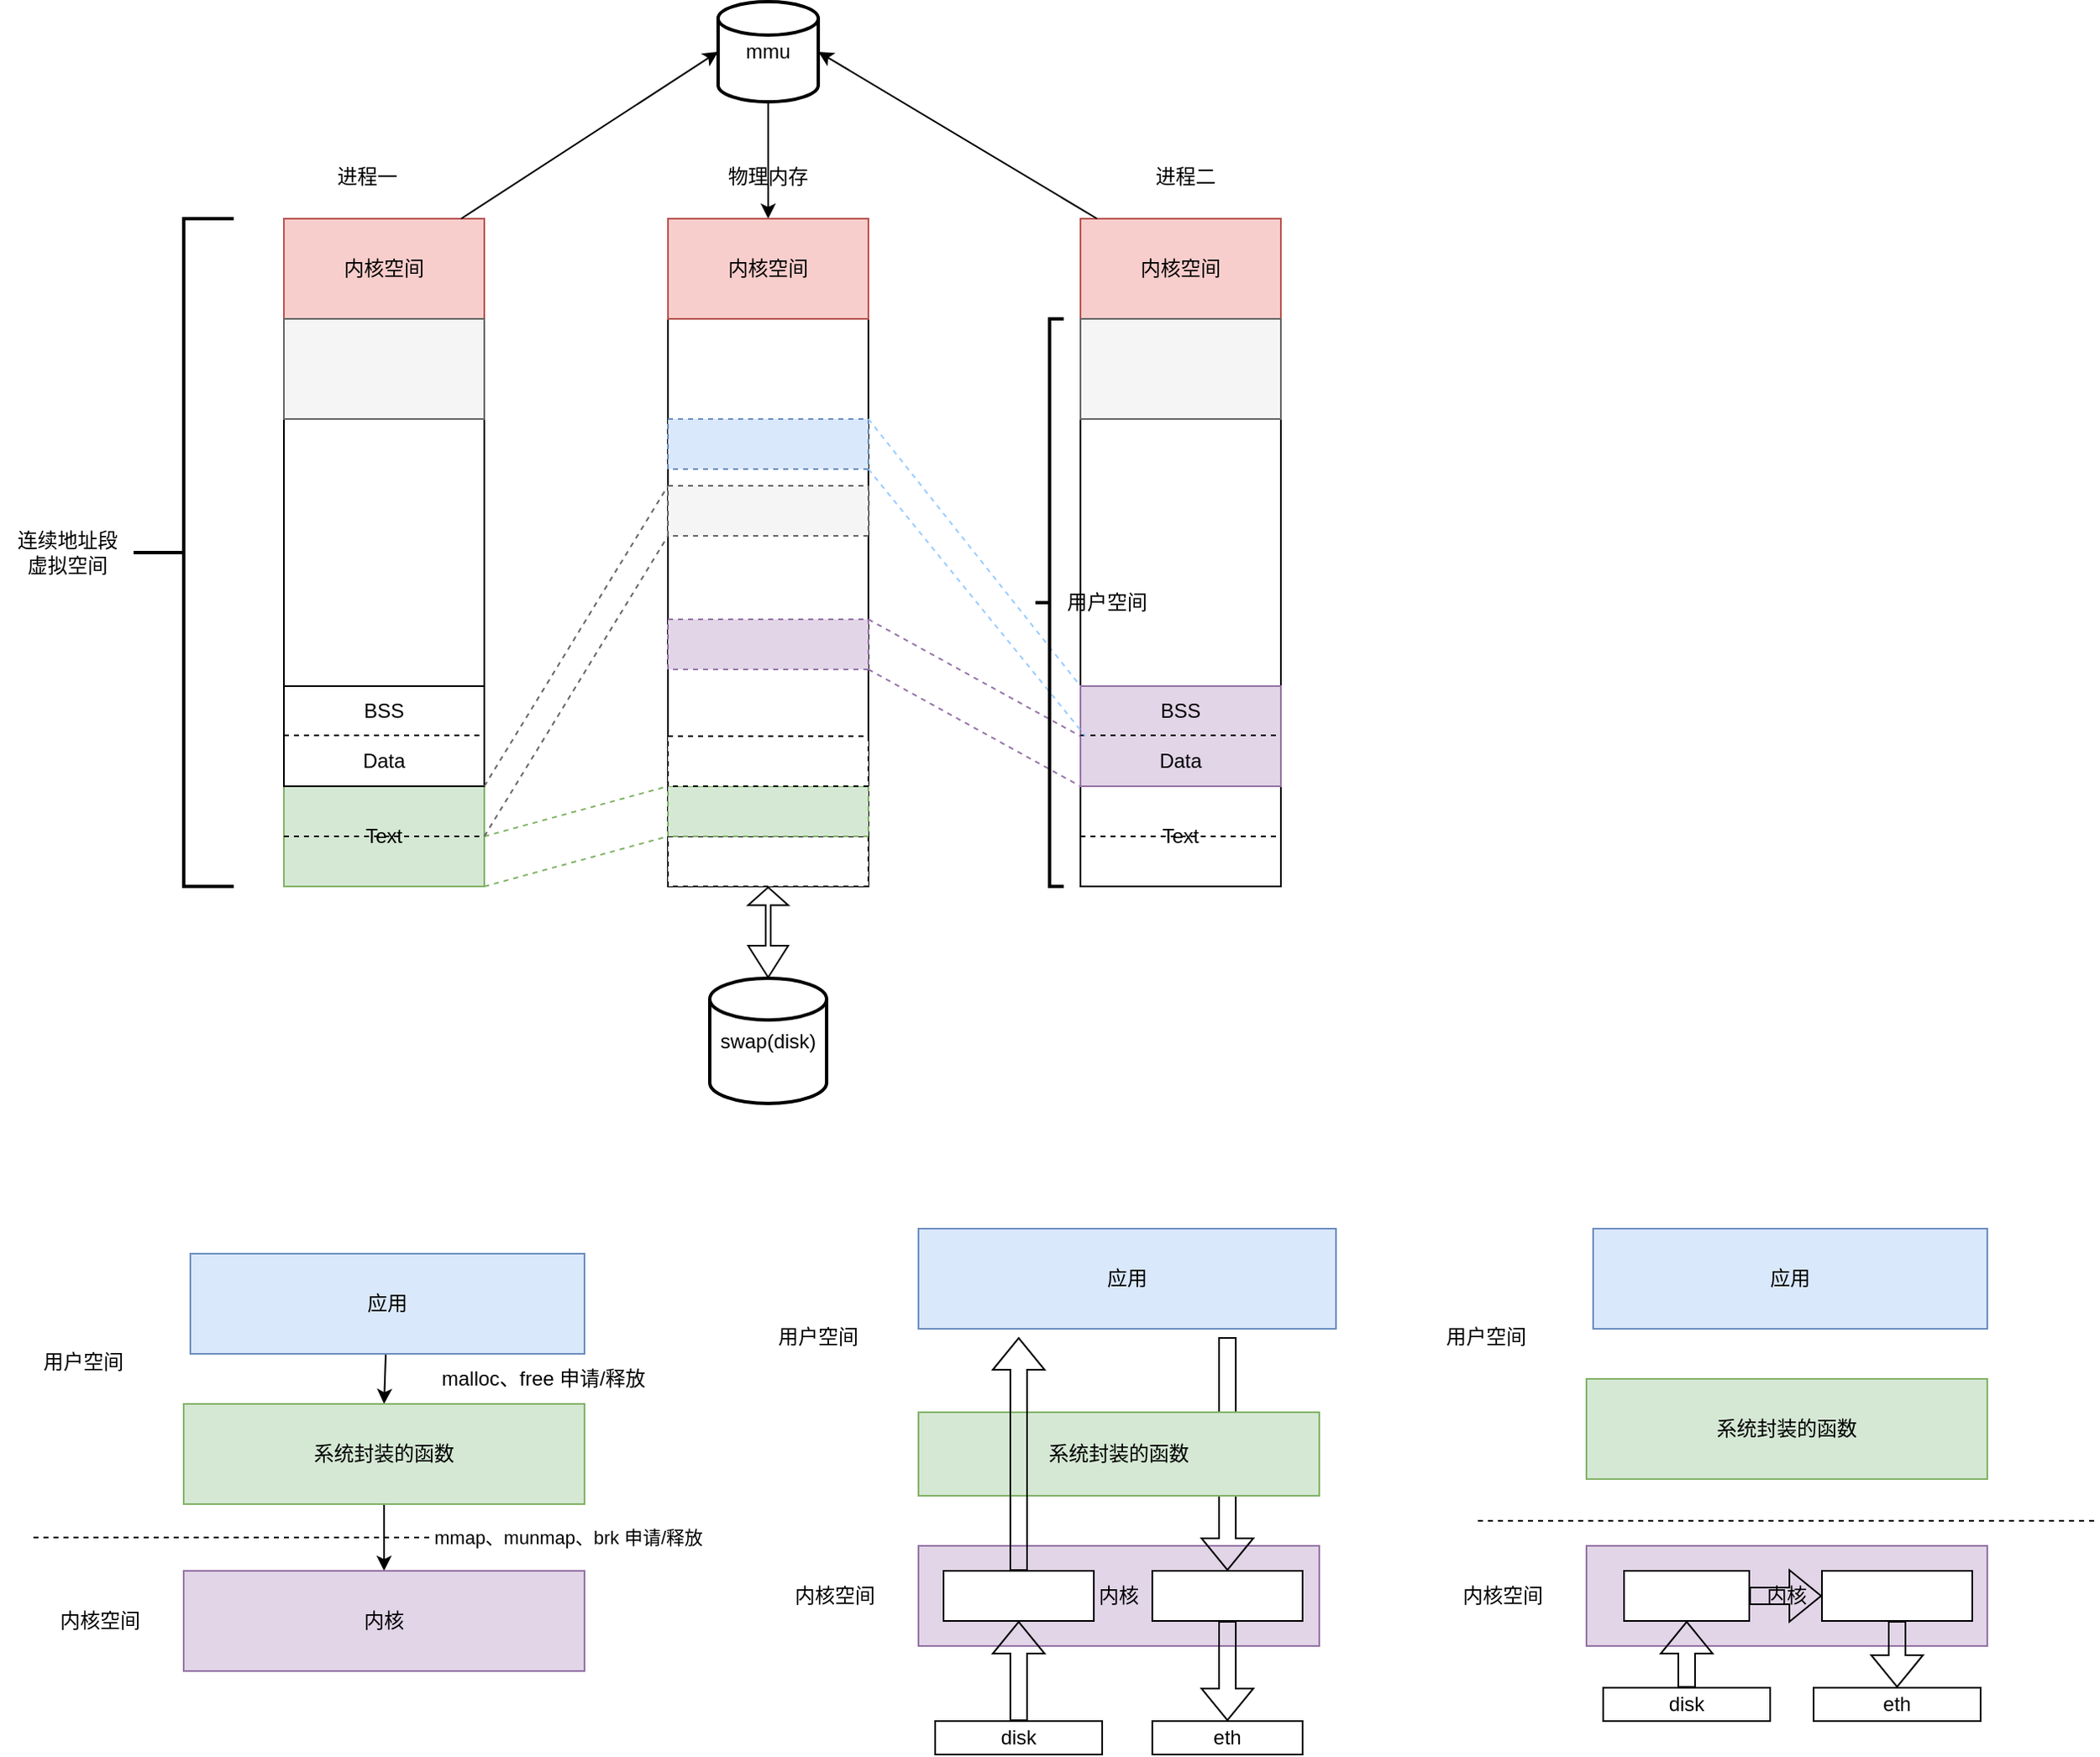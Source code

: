 <mxfile version="26.0.4">
  <diagram name="第 1 页" id="RbE0zZEDlsMbj9A2anAU">
    <mxGraphModel dx="968" dy="1741" grid="1" gridSize="10" guides="1" tooltips="1" connect="1" arrows="1" fold="1" page="1" pageScale="1" pageWidth="827" pageHeight="1169" math="0" shadow="0">
      <root>
        <mxCell id="0" />
        <mxCell id="1" parent="0" />
        <mxCell id="9y9Copx7se7E2T3DfJLC-24" value="内核" style="rounded=0;whiteSpace=wrap;html=1;fillColor=#e1d5e7;strokeColor=#9673a6;" vertex="1" parent="1">
          <mxGeometry x="610" y="895" width="240" height="60" as="geometry" />
        </mxCell>
        <mxCell id="zzDzum1lHBQrz0rzf7VX-42" value="" style="rounded=0;whiteSpace=wrap;html=1;" parent="1" vertex="1">
          <mxGeometry x="460" y="160" width="120" height="340" as="geometry" />
        </mxCell>
        <mxCell id="zzDzum1lHBQrz0rzf7VX-5" value="内核空间" style="rounded=0;whiteSpace=wrap;html=1;fillColor=#f8cecc;strokeColor=#b85450;" parent="1" vertex="1">
          <mxGeometry x="230" y="100" width="120" height="60" as="geometry" />
        </mxCell>
        <mxCell id="zzDzum1lHBQrz0rzf7VX-4" value="" style="rounded=0;whiteSpace=wrap;html=1;" parent="1" vertex="1">
          <mxGeometry x="230" y="220" width="120" height="160" as="geometry" />
        </mxCell>
        <mxCell id="zzDzum1lHBQrz0rzf7VX-14" value="" style="rounded=0;whiteSpace=wrap;html=1;dashed=1;" parent="1" vertex="1">
          <mxGeometry x="460" y="470" width="120" height="30" as="geometry" />
        </mxCell>
        <mxCell id="zzDzum1lHBQrz0rzf7VX-15" value="" style="rounded=0;whiteSpace=wrap;html=1;dashed=1;fillColor=#d5e8d4;strokeColor=#82b366;" parent="1" vertex="1">
          <mxGeometry x="460" y="440" width="120" height="30" as="geometry" />
        </mxCell>
        <mxCell id="zzDzum1lHBQrz0rzf7VX-16" value="" style="rounded=0;whiteSpace=wrap;html=1;dashed=1;" parent="1" vertex="1">
          <mxGeometry x="460" y="410" width="120" height="30" as="geometry" />
        </mxCell>
        <mxCell id="zzDzum1lHBQrz0rzf7VX-18" value="" style="endArrow=none;dashed=1;html=1;rounded=0;exitX=1;exitY=0.5;exitDx=0;exitDy=0;entryX=0;entryY=1;entryDx=0;entryDy=0;fillColor=#d5e8d4;strokeColor=#82b366;" parent="1" target="zzDzum1lHBQrz0rzf7VX-16" edge="1">
          <mxGeometry width="50" height="50" relative="1" as="geometry">
            <mxPoint x="350" y="470" as="sourcePoint" />
            <mxPoint x="550" y="300" as="targetPoint" />
          </mxGeometry>
        </mxCell>
        <mxCell id="zzDzum1lHBQrz0rzf7VX-19" value="" style="endArrow=none;dashed=1;html=1;rounded=0;exitX=1;exitY=1;exitDx=0;exitDy=0;entryX=0;entryY=1;entryDx=0;entryDy=0;fillColor=#d5e8d4;strokeColor=#82b366;" parent="1" target="zzDzum1lHBQrz0rzf7VX-15" edge="1">
          <mxGeometry width="50" height="50" relative="1" as="geometry">
            <mxPoint x="350" y="500" as="sourcePoint" />
            <mxPoint x="470" y="450" as="targetPoint" />
          </mxGeometry>
        </mxCell>
        <mxCell id="zzDzum1lHBQrz0rzf7VX-28" value="Text" style="rounded=0;whiteSpace=wrap;html=1;fillColor=#d5e8d4;strokeColor=#82b366;" parent="1" vertex="1">
          <mxGeometry x="230" y="440" width="120" height="60" as="geometry" />
        </mxCell>
        <mxCell id="zzDzum1lHBQrz0rzf7VX-36" value="" style="endArrow=none;dashed=1;html=1;strokeWidth=1;rounded=0;exitX=0;exitY=0.5;exitDx=0;exitDy=0;entryX=1;entryY=0.5;entryDx=0;entryDy=0;" parent="1" source="zzDzum1lHBQrz0rzf7VX-28" target="zzDzum1lHBQrz0rzf7VX-28" edge="1">
          <mxGeometry width="50" height="50" relative="1" as="geometry">
            <mxPoint x="470" y="350" as="sourcePoint" />
            <mxPoint x="520" y="300" as="targetPoint" />
          </mxGeometry>
        </mxCell>
        <mxCell id="zzDzum1lHBQrz0rzf7VX-37" value="" style="rounded=0;whiteSpace=wrap;html=1;" parent="1" vertex="1">
          <mxGeometry x="230" y="380" width="120" height="60" as="geometry" />
        </mxCell>
        <mxCell id="zzDzum1lHBQrz0rzf7VX-38" value="" style="endArrow=none;dashed=1;html=1;strokeWidth=1;rounded=0;exitX=0;exitY=0.5;exitDx=0;exitDy=0;entryX=1;entryY=0.5;entryDx=0;entryDy=0;" parent="1" edge="1">
          <mxGeometry width="50" height="50" relative="1" as="geometry">
            <mxPoint x="230" y="409.5" as="sourcePoint" />
            <mxPoint x="350" y="409.5" as="targetPoint" />
          </mxGeometry>
        </mxCell>
        <mxCell id="zzDzum1lHBQrz0rzf7VX-40" value="Data" style="text;html=1;align=center;verticalAlign=middle;whiteSpace=wrap;rounded=0;" parent="1" vertex="1">
          <mxGeometry x="260" y="410" width="60" height="30" as="geometry" />
        </mxCell>
        <mxCell id="zzDzum1lHBQrz0rzf7VX-41" value="BSS" style="text;html=1;align=center;verticalAlign=middle;whiteSpace=wrap;rounded=0;" parent="1" vertex="1">
          <mxGeometry x="260" y="380" width="60" height="30" as="geometry" />
        </mxCell>
        <mxCell id="zzDzum1lHBQrz0rzf7VX-43" value="" style="rounded=0;whiteSpace=wrap;html=1;dashed=1;fillColor=#f5f5f5;fontColor=#333333;strokeColor=#666666;" parent="1" vertex="1">
          <mxGeometry x="460" y="260" width="120" height="30" as="geometry" />
        </mxCell>
        <mxCell id="zzDzum1lHBQrz0rzf7VX-44" value="" style="endArrow=none;dashed=1;html=1;rounded=0;exitX=1;exitY=0.5;exitDx=0;exitDy=0;entryX=0;entryY=0;entryDx=0;entryDy=0;fillColor=#f5f5f5;strokeColor=#666666;" parent="1" target="zzDzum1lHBQrz0rzf7VX-43" edge="1">
          <mxGeometry width="50" height="50" relative="1" as="geometry">
            <mxPoint x="350" y="440" as="sourcePoint" />
            <mxPoint x="460" y="410" as="targetPoint" />
          </mxGeometry>
        </mxCell>
        <mxCell id="zzDzum1lHBQrz0rzf7VX-46" value="" style="endArrow=none;dashed=1;html=1;rounded=0;exitX=1;exitY=0.5;exitDx=0;exitDy=0;entryX=0;entryY=1;entryDx=0;entryDy=0;fillColor=#f5f5f5;strokeColor=#666666;" parent="1" source="zzDzum1lHBQrz0rzf7VX-28" target="zzDzum1lHBQrz0rzf7VX-43" edge="1">
          <mxGeometry width="50" height="50" relative="1" as="geometry">
            <mxPoint x="360" y="450" as="sourcePoint" />
            <mxPoint x="470" y="270" as="targetPoint" />
          </mxGeometry>
        </mxCell>
        <mxCell id="zzDzum1lHBQrz0rzf7VX-47" value="内核空间" style="rounded=0;whiteSpace=wrap;html=1;fillColor=#f8cecc;strokeColor=#b85450;" parent="1" vertex="1">
          <mxGeometry x="707" y="100" width="120" height="60" as="geometry" />
        </mxCell>
        <mxCell id="zzDzum1lHBQrz0rzf7VX-48" value="" style="rounded=0;whiteSpace=wrap;html=1;" parent="1" vertex="1">
          <mxGeometry x="707" y="160" width="120" height="220" as="geometry" />
        </mxCell>
        <mxCell id="zzDzum1lHBQrz0rzf7VX-49" value="Text" style="rounded=0;whiteSpace=wrap;html=1;" parent="1" vertex="1">
          <mxGeometry x="707" y="440" width="120" height="60" as="geometry" />
        </mxCell>
        <mxCell id="zzDzum1lHBQrz0rzf7VX-50" value="" style="endArrow=none;dashed=1;html=1;strokeWidth=1;rounded=0;exitX=0;exitY=0.5;exitDx=0;exitDy=0;entryX=1;entryY=0.5;entryDx=0;entryDy=0;" parent="1" source="zzDzum1lHBQrz0rzf7VX-49" target="zzDzum1lHBQrz0rzf7VX-49" edge="1">
          <mxGeometry width="50" height="50" relative="1" as="geometry">
            <mxPoint x="947" y="350" as="sourcePoint" />
            <mxPoint x="997" y="300" as="targetPoint" />
          </mxGeometry>
        </mxCell>
        <mxCell id="zzDzum1lHBQrz0rzf7VX-51" value="" style="rounded=0;whiteSpace=wrap;html=1;fillColor=#e1d5e7;strokeColor=#9673a6;" parent="1" vertex="1">
          <mxGeometry x="707" y="380" width="120" height="60" as="geometry" />
        </mxCell>
        <mxCell id="zzDzum1lHBQrz0rzf7VX-52" value="" style="endArrow=none;dashed=1;html=1;strokeWidth=1;rounded=0;exitX=0;exitY=0.5;exitDx=0;exitDy=0;entryX=1;entryY=0.5;entryDx=0;entryDy=0;" parent="1" edge="1">
          <mxGeometry width="50" height="50" relative="1" as="geometry">
            <mxPoint x="707" y="409.5" as="sourcePoint" />
            <mxPoint x="827" y="409.5" as="targetPoint" />
          </mxGeometry>
        </mxCell>
        <mxCell id="zzDzum1lHBQrz0rzf7VX-53" value="Data" style="text;html=1;align=center;verticalAlign=middle;whiteSpace=wrap;rounded=0;" parent="1" vertex="1">
          <mxGeometry x="737" y="410" width="60" height="30" as="geometry" />
        </mxCell>
        <mxCell id="zzDzum1lHBQrz0rzf7VX-54" value="BSS" style="text;html=1;align=center;verticalAlign=middle;whiteSpace=wrap;rounded=0;" parent="1" vertex="1">
          <mxGeometry x="737" y="380" width="60" height="30" as="geometry" />
        </mxCell>
        <mxCell id="zzDzum1lHBQrz0rzf7VX-55" value="" style="rounded=0;whiteSpace=wrap;html=1;dashed=1;fillColor=#e1d5e7;strokeColor=#9673a6;" parent="1" vertex="1">
          <mxGeometry x="460" y="340" width="120" height="30" as="geometry" />
        </mxCell>
        <mxCell id="zzDzum1lHBQrz0rzf7VX-56" value="" style="rounded=0;whiteSpace=wrap;html=1;dashed=1;fillColor=#dae8fc;strokeColor=#6c8ebf;" parent="1" vertex="1">
          <mxGeometry x="460" y="220" width="120" height="30" as="geometry" />
        </mxCell>
        <mxCell id="zzDzum1lHBQrz0rzf7VX-60" value="" style="endArrow=none;dashed=1;html=1;rounded=0;entryX=0;entryY=1;entryDx=0;entryDy=0;fillColor=#e1d5e7;strokeColor=#9673a6;" parent="1" target="zzDzum1lHBQrz0rzf7VX-51" edge="1">
          <mxGeometry width="50" height="50" relative="1" as="geometry">
            <mxPoint x="580" y="370" as="sourcePoint" />
            <mxPoint x="470" y="270" as="targetPoint" />
          </mxGeometry>
        </mxCell>
        <mxCell id="zzDzum1lHBQrz0rzf7VX-61" value="" style="endArrow=none;dashed=1;html=1;rounded=0;exitX=1;exitY=0;exitDx=0;exitDy=0;entryX=0;entryY=0.5;entryDx=0;entryDy=0;fillColor=#e1d5e7;strokeColor=#9673a6;" parent="1" source="zzDzum1lHBQrz0rzf7VX-55" target="zzDzum1lHBQrz0rzf7VX-51" edge="1">
          <mxGeometry width="50" height="50" relative="1" as="geometry">
            <mxPoint x="588" y="382" as="sourcePoint" />
            <mxPoint x="717" y="450" as="targetPoint" />
          </mxGeometry>
        </mxCell>
        <mxCell id="zzDzum1lHBQrz0rzf7VX-62" value="" style="endArrow=none;dashed=1;html=1;rounded=0;strokeColor=#99CCFF;exitX=1;exitY=1;exitDx=0;exitDy=0;" parent="1" source="zzDzum1lHBQrz0rzf7VX-56" edge="1">
          <mxGeometry width="50" height="50" relative="1" as="geometry">
            <mxPoint x="580" y="220" as="sourcePoint" />
            <mxPoint x="710" y="410" as="targetPoint" />
          </mxGeometry>
        </mxCell>
        <mxCell id="zzDzum1lHBQrz0rzf7VX-63" value="" style="endArrow=none;dashed=1;html=1;rounded=0;entryX=0;entryY=1;entryDx=0;entryDy=0;strokeColor=#99CCFF;exitX=1;exitY=0;exitDx=0;exitDy=0;" parent="1" source="zzDzum1lHBQrz0rzf7VX-56" target="zzDzum1lHBQrz0rzf7VX-48" edge="1">
          <mxGeometry width="50" height="50" relative="1" as="geometry">
            <mxPoint x="610" y="220" as="sourcePoint" />
            <mxPoint x="720" y="420" as="targetPoint" />
          </mxGeometry>
        </mxCell>
        <mxCell id="zzDzum1lHBQrz0rzf7VX-64" value="进程一" style="text;html=1;align=center;verticalAlign=middle;whiteSpace=wrap;rounded=0;" parent="1" vertex="1">
          <mxGeometry x="250" y="60" width="60" height="30" as="geometry" />
        </mxCell>
        <mxCell id="zzDzum1lHBQrz0rzf7VX-65" value="进程二" style="text;html=1;align=center;verticalAlign=middle;whiteSpace=wrap;rounded=0;" parent="1" vertex="1">
          <mxGeometry x="740" y="60" width="60" height="30" as="geometry" />
        </mxCell>
        <mxCell id="zzDzum1lHBQrz0rzf7VX-68" value="" style="strokeWidth=2;html=1;shape=mxgraph.flowchart.annotation_2;align=left;labelPosition=right;pointerEvents=1;" parent="1" vertex="1">
          <mxGeometry x="140" y="100" width="60" height="400" as="geometry" />
        </mxCell>
        <mxCell id="zzDzum1lHBQrz0rzf7VX-69" value="连续地址段&lt;div&gt;虚拟空间&lt;/div&gt;" style="text;html=1;align=center;verticalAlign=middle;resizable=0;points=[];autosize=1;strokeColor=none;fillColor=none;" parent="1" vertex="1">
          <mxGeometry x="60" y="280" width="80" height="40" as="geometry" />
        </mxCell>
        <mxCell id="zzDzum1lHBQrz0rzf7VX-70" value="物理内存" style="text;html=1;align=center;verticalAlign=middle;whiteSpace=wrap;rounded=0;" parent="1" vertex="1">
          <mxGeometry x="490" y="60" width="60" height="30" as="geometry" />
        </mxCell>
        <mxCell id="9y9Copx7se7E2T3DfJLC-10" style="edgeStyle=none;rounded=0;orthogonalLoop=1;jettySize=auto;html=1;entryX=0.5;entryY=0;entryDx=0;entryDy=0;" edge="1" parent="1" source="zzDzum1lHBQrz0rzf7VX-71" target="9y9Copx7se7E2T3DfJLC-6">
          <mxGeometry relative="1" as="geometry" />
        </mxCell>
        <mxCell id="zzDzum1lHBQrz0rzf7VX-71" value="mmu" style="strokeWidth=2;html=1;shape=mxgraph.flowchart.database;whiteSpace=wrap;" parent="1" vertex="1">
          <mxGeometry x="490" y="-30" width="60" height="60" as="geometry" />
        </mxCell>
        <mxCell id="zzDzum1lHBQrz0rzf7VX-72" style="edgeStyle=none;rounded=0;orthogonalLoop=1;jettySize=auto;html=1;entryX=0;entryY=0.5;entryDx=0;entryDy=0;entryPerimeter=0;" parent="1" source="zzDzum1lHBQrz0rzf7VX-5" target="zzDzum1lHBQrz0rzf7VX-71" edge="1">
          <mxGeometry relative="1" as="geometry" />
        </mxCell>
        <mxCell id="zzDzum1lHBQrz0rzf7VX-73" style="edgeStyle=none;rounded=0;orthogonalLoop=1;jettySize=auto;html=1;entryX=1;entryY=0.5;entryDx=0;entryDy=0;entryPerimeter=0;" parent="1" source="zzDzum1lHBQrz0rzf7VX-47" target="zzDzum1lHBQrz0rzf7VX-71" edge="1">
          <mxGeometry relative="1" as="geometry" />
        </mxCell>
        <mxCell id="9y9Copx7se7E2T3DfJLC-11" style="edgeStyle=none;rounded=0;orthogonalLoop=1;jettySize=auto;html=1;entryX=0.5;entryY=0;entryDx=0;entryDy=0;" edge="1" parent="1" source="9y9Copx7se7E2T3DfJLC-1" target="9y9Copx7se7E2T3DfJLC-2">
          <mxGeometry relative="1" as="geometry" />
        </mxCell>
        <mxCell id="9y9Copx7se7E2T3DfJLC-1" value="应用" style="rounded=0;whiteSpace=wrap;html=1;fillColor=#dae8fc;strokeColor=#6c8ebf;" vertex="1" parent="1">
          <mxGeometry x="174" y="720" width="236" height="60" as="geometry" />
        </mxCell>
        <mxCell id="9y9Copx7se7E2T3DfJLC-13" style="edgeStyle=none;rounded=0;orthogonalLoop=1;jettySize=auto;html=1;entryX=0.5;entryY=0;entryDx=0;entryDy=0;" edge="1" parent="1" source="9y9Copx7se7E2T3DfJLC-2" target="9y9Copx7se7E2T3DfJLC-12">
          <mxGeometry relative="1" as="geometry" />
        </mxCell>
        <mxCell id="9y9Copx7se7E2T3DfJLC-2" value="系统封装的函数" style="rounded=0;whiteSpace=wrap;html=1;fillColor=#d5e8d4;strokeColor=#82b366;" vertex="1" parent="1">
          <mxGeometry x="170" y="810" width="240" height="60" as="geometry" />
        </mxCell>
        <mxCell id="9y9Copx7se7E2T3DfJLC-4" value="" style="shape=flexArrow;endArrow=classic;startArrow=classic;html=1;rounded=0;width=3;endSize=3.23;entryX=0.5;entryY=1;entryDx=0;entryDy=0;" edge="1" parent="1" target="zzDzum1lHBQrz0rzf7VX-14">
          <mxGeometry width="100" height="100" relative="1" as="geometry">
            <mxPoint x="520" y="555" as="sourcePoint" />
            <mxPoint x="520" y="510" as="targetPoint" />
          </mxGeometry>
        </mxCell>
        <mxCell id="9y9Copx7se7E2T3DfJLC-5" value="swap(disk)" style="strokeWidth=2;html=1;shape=mxgraph.flowchart.database;whiteSpace=wrap;" vertex="1" parent="1">
          <mxGeometry x="485" y="555" width="70" height="75" as="geometry" />
        </mxCell>
        <mxCell id="9y9Copx7se7E2T3DfJLC-6" value="内核空间" style="rounded=0;whiteSpace=wrap;html=1;fillColor=#f8cecc;strokeColor=#b85450;" vertex="1" parent="1">
          <mxGeometry x="460" y="100" width="120" height="60" as="geometry" />
        </mxCell>
        <mxCell id="9y9Copx7se7E2T3DfJLC-7" value="用户空间" style="strokeWidth=2;html=1;shape=mxgraph.flowchart.annotation_2;align=left;labelPosition=right;pointerEvents=1;" vertex="1" parent="1">
          <mxGeometry x="680" y="160" width="17" height="340" as="geometry" />
        </mxCell>
        <mxCell id="9y9Copx7se7E2T3DfJLC-12" value="内核" style="rounded=0;whiteSpace=wrap;html=1;fillColor=#e1d5e7;strokeColor=#9673a6;" vertex="1" parent="1">
          <mxGeometry x="170" y="910" width="240" height="60" as="geometry" />
        </mxCell>
        <mxCell id="9y9Copx7se7E2T3DfJLC-14" value="" style="endArrow=none;dashed=1;html=1;strokeWidth=1;rounded=0;" edge="1" parent="1">
          <mxGeometry width="50" height="50" relative="1" as="geometry">
            <mxPoint x="80" y="890" as="sourcePoint" />
            <mxPoint x="450" y="890" as="targetPoint" />
          </mxGeometry>
        </mxCell>
        <mxCell id="9y9Copx7se7E2T3DfJLC-19" value="mmap、munmap、brk 申请/释放" style="edgeLabel;html=1;align=center;verticalAlign=middle;resizable=0;points=[];" vertex="1" connectable="0" parent="9y9Copx7se7E2T3DfJLC-14">
          <mxGeometry x="0.292" relative="1" as="geometry">
            <mxPoint x="81" as="offset" />
          </mxGeometry>
        </mxCell>
        <mxCell id="9y9Copx7se7E2T3DfJLC-16" value="用户空间" style="text;html=1;align=center;verticalAlign=middle;whiteSpace=wrap;rounded=0;" vertex="1" parent="1">
          <mxGeometry x="80" y="770" width="60" height="30" as="geometry" />
        </mxCell>
        <mxCell id="9y9Copx7se7E2T3DfJLC-17" value="内核空间" style="text;html=1;align=center;verticalAlign=middle;whiteSpace=wrap;rounded=0;" vertex="1" parent="1">
          <mxGeometry x="90" y="925" width="60" height="30" as="geometry" />
        </mxCell>
        <mxCell id="9y9Copx7se7E2T3DfJLC-18" value="malloc、free 申请/释放" style="text;html=1;align=center;verticalAlign=middle;resizable=0;points=[];autosize=1;strokeColor=none;fillColor=none;" vertex="1" parent="1">
          <mxGeometry x="310" y="780" width="150" height="30" as="geometry" />
        </mxCell>
        <mxCell id="9y9Copx7se7E2T3DfJLC-86" style="edgeStyle=none;rounded=0;orthogonalLoop=1;jettySize=auto;html=1;entryX=0.5;entryY=0;entryDx=0;entryDy=0;shape=flexArrow;" edge="1" parent="1" target="9y9Copx7se7E2T3DfJLC-61">
          <mxGeometry relative="1" as="geometry">
            <mxPoint x="795" y="770" as="sourcePoint" />
          </mxGeometry>
        </mxCell>
        <mxCell id="9y9Copx7se7E2T3DfJLC-21" value="应用" style="rounded=0;whiteSpace=wrap;html=1;fillColor=#dae8fc;strokeColor=#6c8ebf;" vertex="1" parent="1">
          <mxGeometry x="610" y="705" width="250" height="60" as="geometry" />
        </mxCell>
        <mxCell id="9y9Copx7se7E2T3DfJLC-23" value="系统封装的函数" style="rounded=0;whiteSpace=wrap;html=1;fillColor=#d5e8d4;strokeColor=#82b366;" vertex="1" parent="1">
          <mxGeometry x="610" y="815" width="240" height="50" as="geometry" />
        </mxCell>
        <mxCell id="9y9Copx7se7E2T3DfJLC-27" value="用户空间" style="text;html=1;align=center;verticalAlign=middle;whiteSpace=wrap;rounded=0;" vertex="1" parent="1">
          <mxGeometry x="520" y="755" width="60" height="30" as="geometry" />
        </mxCell>
        <mxCell id="9y9Copx7se7E2T3DfJLC-28" value="内核空间" style="text;html=1;align=center;verticalAlign=middle;whiteSpace=wrap;rounded=0;" vertex="1" parent="1">
          <mxGeometry x="530" y="910" width="60" height="30" as="geometry" />
        </mxCell>
        <mxCell id="9y9Copx7se7E2T3DfJLC-42" value="应用" style="rounded=0;whiteSpace=wrap;html=1;fillColor=#dae8fc;strokeColor=#6c8ebf;" vertex="1" parent="1">
          <mxGeometry x="1014" y="705" width="236" height="60" as="geometry" />
        </mxCell>
        <mxCell id="9y9Copx7se7E2T3DfJLC-45" value="系统封装的函数" style="rounded=0;whiteSpace=wrap;html=1;fillColor=#d5e8d4;strokeColor=#82b366;" vertex="1" parent="1">
          <mxGeometry x="1010" y="795" width="240" height="60" as="geometry" />
        </mxCell>
        <mxCell id="9y9Copx7se7E2T3DfJLC-47" value="内核" style="rounded=0;whiteSpace=wrap;html=1;fillColor=#e1d5e7;strokeColor=#9673a6;" vertex="1" parent="1">
          <mxGeometry x="1010" y="895" width="240" height="60" as="geometry" />
        </mxCell>
        <mxCell id="9y9Copx7se7E2T3DfJLC-48" value="用户空间" style="text;html=1;align=center;verticalAlign=middle;whiteSpace=wrap;rounded=0;" vertex="1" parent="1">
          <mxGeometry x="920" y="755" width="60" height="30" as="geometry" />
        </mxCell>
        <mxCell id="9y9Copx7se7E2T3DfJLC-49" value="内核空间" style="text;html=1;align=center;verticalAlign=middle;whiteSpace=wrap;rounded=0;" vertex="1" parent="1">
          <mxGeometry x="930" y="910" width="60" height="30" as="geometry" />
        </mxCell>
        <mxCell id="9y9Copx7se7E2T3DfJLC-50" style="edgeStyle=none;rounded=0;orthogonalLoop=1;jettySize=auto;html=1;entryX=0.5;entryY=1;entryDx=0;entryDy=0;shape=flexArrow;" edge="1" parent="1" target="9y9Copx7se7E2T3DfJLC-62">
          <mxGeometry relative="1" as="geometry">
            <mxPoint x="1070" y="980" as="sourcePoint" />
          </mxGeometry>
        </mxCell>
        <mxCell id="9y9Copx7se7E2T3DfJLC-53" style="edgeStyle=none;rounded=0;orthogonalLoop=1;jettySize=auto;html=1;entryX=0.5;entryY=0;entryDx=0;entryDy=0;exitX=0.5;exitY=1;exitDx=0;exitDy=0;shape=flexArrow;" edge="1" parent="1" source="9y9Copx7se7E2T3DfJLC-63" target="9y9Copx7se7E2T3DfJLC-59">
          <mxGeometry relative="1" as="geometry">
            <mxPoint x="1190" y="980" as="targetPoint" />
          </mxGeometry>
        </mxCell>
        <mxCell id="9y9Copx7se7E2T3DfJLC-54" value="" style="endArrow=none;dashed=1;html=1;strokeWidth=1;rounded=0;" edge="1" parent="1">
          <mxGeometry width="50" height="50" relative="1" as="geometry">
            <mxPoint x="945" y="880" as="sourcePoint" />
            <mxPoint x="1315" y="880" as="targetPoint" />
          </mxGeometry>
        </mxCell>
        <mxCell id="9y9Copx7se7E2T3DfJLC-81" style="edgeStyle=none;rounded=0;orthogonalLoop=1;jettySize=auto;html=1;entryX=0.5;entryY=1;entryDx=0;entryDy=0;shape=flexArrow;" edge="1" parent="1" source="9y9Copx7se7E2T3DfJLC-55" target="9y9Copx7se7E2T3DfJLC-60">
          <mxGeometry relative="1" as="geometry" />
        </mxCell>
        <mxCell id="9y9Copx7se7E2T3DfJLC-55" value="disk" style="rounded=0;whiteSpace=wrap;html=1;" vertex="1" parent="1">
          <mxGeometry x="620" y="1000" width="100" height="20" as="geometry" />
        </mxCell>
        <mxCell id="9y9Copx7se7E2T3DfJLC-57" value="eth" style="rounded=0;whiteSpace=wrap;html=1;" vertex="1" parent="1">
          <mxGeometry x="750" y="1000" width="90" height="20" as="geometry" />
        </mxCell>
        <mxCell id="9y9Copx7se7E2T3DfJLC-58" value="disk" style="rounded=0;whiteSpace=wrap;html=1;" vertex="1" parent="1">
          <mxGeometry x="1020" y="980" width="100" height="20" as="geometry" />
        </mxCell>
        <mxCell id="9y9Copx7se7E2T3DfJLC-59" value="eth" style="rounded=0;whiteSpace=wrap;html=1;" vertex="1" parent="1">
          <mxGeometry x="1146" y="980" width="100" height="20" as="geometry" />
        </mxCell>
        <mxCell id="9y9Copx7se7E2T3DfJLC-85" style="edgeStyle=none;rounded=0;orthogonalLoop=1;jettySize=auto;html=1;shape=flexArrow;" edge="1" parent="1" source="9y9Copx7se7E2T3DfJLC-60">
          <mxGeometry relative="1" as="geometry">
            <mxPoint x="670" y="770" as="targetPoint" />
          </mxGeometry>
        </mxCell>
        <mxCell id="9y9Copx7se7E2T3DfJLC-60" value="" style="rounded=0;whiteSpace=wrap;html=1;" vertex="1" parent="1">
          <mxGeometry x="625" y="910" width="90" height="30" as="geometry" />
        </mxCell>
        <mxCell id="9y9Copx7se7E2T3DfJLC-84" style="edgeStyle=none;rounded=0;orthogonalLoop=1;jettySize=auto;html=1;shape=flexArrow;" edge="1" parent="1" source="9y9Copx7se7E2T3DfJLC-61" target="9y9Copx7se7E2T3DfJLC-57">
          <mxGeometry relative="1" as="geometry" />
        </mxCell>
        <mxCell id="9y9Copx7se7E2T3DfJLC-61" value="" style="rounded=0;whiteSpace=wrap;html=1;" vertex="1" parent="1">
          <mxGeometry x="750" y="910" width="90" height="30" as="geometry" />
        </mxCell>
        <mxCell id="9y9Copx7se7E2T3DfJLC-87" style="edgeStyle=none;rounded=0;orthogonalLoop=1;jettySize=auto;html=1;shape=flexArrow;" edge="1" parent="1" source="9y9Copx7se7E2T3DfJLC-62" target="9y9Copx7se7E2T3DfJLC-63">
          <mxGeometry relative="1" as="geometry" />
        </mxCell>
        <mxCell id="9y9Copx7se7E2T3DfJLC-62" value="" style="rounded=0;whiteSpace=wrap;html=1;" vertex="1" parent="1">
          <mxGeometry x="1032.5" y="910" width="75" height="30" as="geometry" />
        </mxCell>
        <mxCell id="9y9Copx7se7E2T3DfJLC-63" value="" style="rounded=0;whiteSpace=wrap;html=1;" vertex="1" parent="1">
          <mxGeometry x="1151" y="910" width="90" height="30" as="geometry" />
        </mxCell>
        <mxCell id="9y9Copx7se7E2T3DfJLC-67" value="" style="rounded=0;whiteSpace=wrap;html=1;fillColor=#f5f5f5;strokeColor=#666666;fontColor=#333333;" vertex="1" parent="1">
          <mxGeometry x="230" y="160" width="120" height="60" as="geometry" />
        </mxCell>
        <mxCell id="9y9Copx7se7E2T3DfJLC-69" value="" style="rounded=0;whiteSpace=wrap;html=1;fillColor=#f5f5f5;strokeColor=#666666;fontColor=#333333;" vertex="1" parent="1">
          <mxGeometry x="707" y="160" width="120" height="60" as="geometry" />
        </mxCell>
      </root>
    </mxGraphModel>
  </diagram>
</mxfile>
